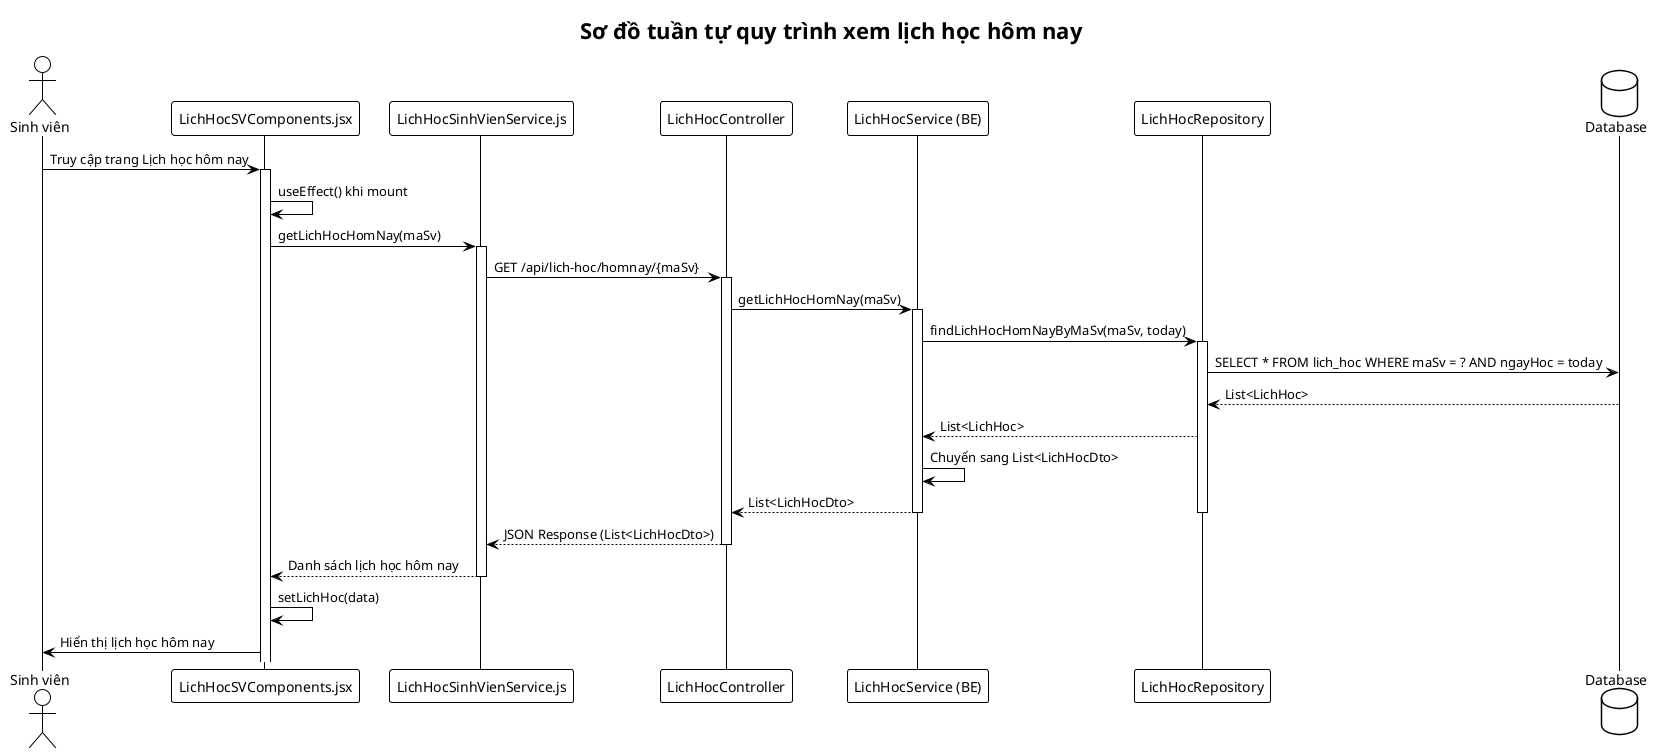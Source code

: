 @startuml
!theme plain
title Sơ đồ tuần tự quy trình xem lịch học hôm nay

actor "Sinh viên" as sv
participant "LichHocSVComponents.jsx" as component
participant "LichHocSinhVienService.js" as lichHocService
participant "LichHocController" as controller
participant "LichHocService (BE)" as service
participant "LichHocRepository" as repository
database "Database" as db

sv -> component: Truy cập trang Lịch học hôm nay
activate component
component -> component: useEffect() khi mount
component -> lichHocService: getLichHocHomNay(maSv)
activate lichHocService
lichHocService -> controller: GET /api/lich-hoc/homnay/{maSv}
activate controller
controller -> service: getLichHocHomNay(maSv)
activate service
service -> repository: findLichHocHomNayByMaSv(maSv, today)
activate repository
repository -> db: SELECT * FROM lich_hoc WHERE maSv = ? AND ngayHoc = today
repository <-- db: List<LichHoc>
repository --> service: List<LichHoc>
service -> service: Chuyển sang List<LichHocDto>
service --> controller: List<LichHocDto>
deactivate repository
deactivate service
controller --> lichHocService: JSON Response (List<LichHocDto>)
deactivate controller
lichHocService --> component: Danh sách lịch học hôm nay
deactivate lichHocService
component -> component: setLichHoc(data)
component -> sv: Hiển thị lịch học hôm nay
@enduml 